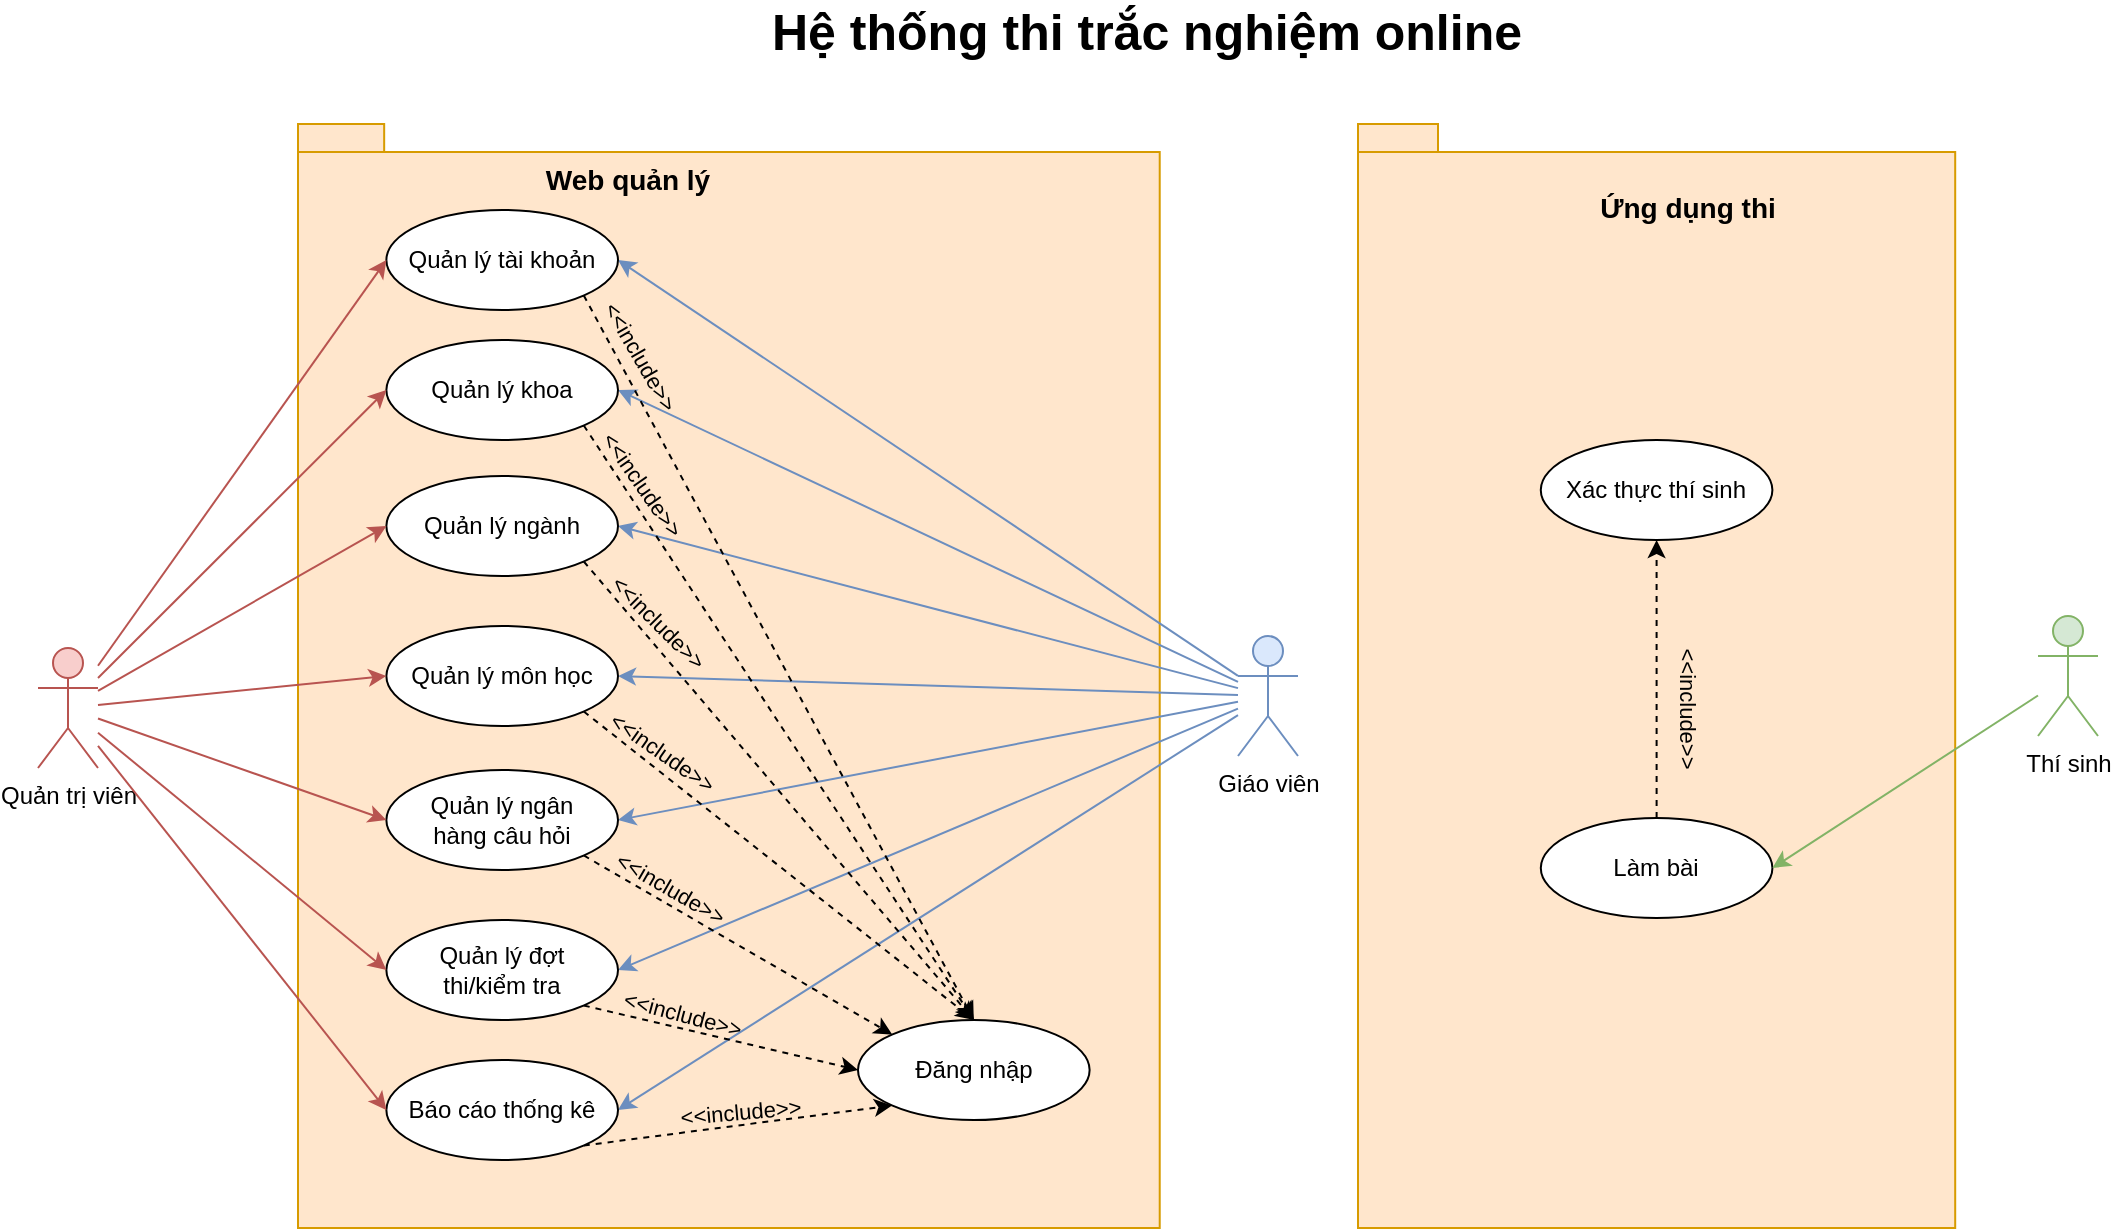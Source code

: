 <mxfile version="22.1.16" type="device">
  <diagram name="Page-1" id="0lanwQIMbhzFxu3wQ_ti">
    <mxGraphModel dx="1500" dy="887" grid="1" gridSize="10" guides="1" tooltips="1" connect="1" arrows="1" fold="1" page="1" pageScale="1" pageWidth="850" pageHeight="1100" math="0" shadow="0">
      <root>
        <mxCell id="0" />
        <mxCell id="1" parent="0" />
        <mxCell id="yOAzOKbq7As--M0zjiVG-7" value="" style="shape=folder;fontStyle=1;spacingTop=10;tabWidth=40;tabHeight=14;tabPosition=left;html=1;whiteSpace=wrap;fillColor=#ffe6cc;strokeColor=#d79b00;" vertex="1" parent="1">
          <mxGeometry x="160" y="202" width="430.86" height="552" as="geometry" />
        </mxCell>
        <mxCell id="yOAzOKbq7As--M0zjiVG-1" value="Quản trị viên" style="shape=umlActor;verticalLabelPosition=bottom;verticalAlign=top;html=1;outlineConnect=0;fillColor=#f8cecc;strokeColor=#b85450;" vertex="1" parent="1">
          <mxGeometry x="30" y="464" width="30" height="60" as="geometry" />
        </mxCell>
        <mxCell id="yOAzOKbq7As--M0zjiVG-39" style="edgeStyle=none;shape=connector;rounded=0;orthogonalLoop=1;jettySize=auto;html=1;entryX=1;entryY=0.5;entryDx=0;entryDy=0;labelBackgroundColor=default;strokeColor=#6c8ebf;align=center;verticalAlign=middle;fontFamily=Helvetica;fontSize=11;fontColor=default;endArrow=classic;fillColor=#dae8fc;" edge="1" parent="1" source="yOAzOKbq7As--M0zjiVG-2" target="yOAzOKbq7As--M0zjiVG-22">
          <mxGeometry relative="1" as="geometry" />
        </mxCell>
        <mxCell id="yOAzOKbq7As--M0zjiVG-40" style="edgeStyle=none;shape=connector;rounded=0;orthogonalLoop=1;jettySize=auto;html=1;entryX=1;entryY=0.5;entryDx=0;entryDy=0;labelBackgroundColor=default;strokeColor=#6c8ebf;align=center;verticalAlign=middle;fontFamily=Helvetica;fontSize=11;fontColor=default;endArrow=classic;fillColor=#dae8fc;" edge="1" parent="1" source="yOAzOKbq7As--M0zjiVG-2" target="yOAzOKbq7As--M0zjiVG-18">
          <mxGeometry relative="1" as="geometry" />
        </mxCell>
        <mxCell id="yOAzOKbq7As--M0zjiVG-41" style="edgeStyle=none;shape=connector;rounded=0;orthogonalLoop=1;jettySize=auto;html=1;entryX=1;entryY=0.5;entryDx=0;entryDy=0;labelBackgroundColor=default;strokeColor=#6c8ebf;align=center;verticalAlign=middle;fontFamily=Helvetica;fontSize=11;fontColor=default;endArrow=classic;fillColor=#dae8fc;" edge="1" parent="1" source="yOAzOKbq7As--M0zjiVG-2" target="yOAzOKbq7As--M0zjiVG-20">
          <mxGeometry relative="1" as="geometry" />
        </mxCell>
        <mxCell id="yOAzOKbq7As--M0zjiVG-42" style="edgeStyle=none;shape=connector;rounded=0;orthogonalLoop=1;jettySize=auto;html=1;entryX=1;entryY=0.5;entryDx=0;entryDy=0;labelBackgroundColor=default;strokeColor=#6c8ebf;align=center;verticalAlign=middle;fontFamily=Helvetica;fontSize=11;fontColor=default;endArrow=classic;fillColor=#dae8fc;" edge="1" parent="1" source="yOAzOKbq7As--M0zjiVG-2" target="yOAzOKbq7As--M0zjiVG-21">
          <mxGeometry relative="1" as="geometry" />
        </mxCell>
        <mxCell id="yOAzOKbq7As--M0zjiVG-43" style="edgeStyle=none;shape=connector;rounded=0;orthogonalLoop=1;jettySize=auto;html=1;entryX=1;entryY=0.5;entryDx=0;entryDy=0;labelBackgroundColor=default;strokeColor=#6c8ebf;align=center;verticalAlign=middle;fontFamily=Helvetica;fontSize=11;fontColor=default;endArrow=classic;fillColor=#dae8fc;" edge="1" parent="1" source="yOAzOKbq7As--M0zjiVG-2" target="yOAzOKbq7As--M0zjiVG-23">
          <mxGeometry relative="1" as="geometry" />
        </mxCell>
        <mxCell id="yOAzOKbq7As--M0zjiVG-44" style="edgeStyle=none;shape=connector;rounded=0;orthogonalLoop=1;jettySize=auto;html=1;entryX=1;entryY=0.5;entryDx=0;entryDy=0;labelBackgroundColor=default;strokeColor=#6c8ebf;align=center;verticalAlign=middle;fontFamily=Helvetica;fontSize=11;fontColor=default;endArrow=classic;fillColor=#dae8fc;" edge="1" parent="1" source="yOAzOKbq7As--M0zjiVG-2" target="yOAzOKbq7As--M0zjiVG-24">
          <mxGeometry relative="1" as="geometry" />
        </mxCell>
        <mxCell id="yOAzOKbq7As--M0zjiVG-45" style="edgeStyle=none;shape=connector;rounded=0;orthogonalLoop=1;jettySize=auto;html=1;entryX=1;entryY=0.5;entryDx=0;entryDy=0;labelBackgroundColor=default;strokeColor=#6c8ebf;align=center;verticalAlign=middle;fontFamily=Helvetica;fontSize=11;fontColor=default;endArrow=classic;fillColor=#dae8fc;" edge="1" parent="1" source="yOAzOKbq7As--M0zjiVG-2" target="yOAzOKbq7As--M0zjiVG-25">
          <mxGeometry relative="1" as="geometry" />
        </mxCell>
        <mxCell id="yOAzOKbq7As--M0zjiVG-2" value="Giáo viên" style="shape=umlActor;verticalLabelPosition=bottom;verticalAlign=top;html=1;outlineConnect=0;fillColor=#dae8fc;strokeColor=#6c8ebf;" vertex="1" parent="1">
          <mxGeometry x="630" y="458" width="30" height="60" as="geometry" />
        </mxCell>
        <mxCell id="yOAzOKbq7As--M0zjiVG-3" value="Thí sinh" style="shape=umlActor;verticalLabelPosition=bottom;verticalAlign=top;html=1;outlineConnect=0;fillColor=#d5e8d4;strokeColor=#82b366;" vertex="1" parent="1">
          <mxGeometry x="1030" y="448" width="30" height="60" as="geometry" />
        </mxCell>
        <mxCell id="yOAzOKbq7As--M0zjiVG-5" value="&lt;b&gt;&lt;font style=&quot;font-size: 25px;&quot;&gt;Hệ thống thi trắc nghiệm online&lt;/font&gt;&lt;/b&gt;" style="text;html=1;strokeColor=none;fillColor=none;align=center;verticalAlign=middle;whiteSpace=wrap;rounded=0;" vertex="1" parent="1">
          <mxGeometry x="160" y="140" width="848.6" height="30" as="geometry" />
        </mxCell>
        <mxCell id="yOAzOKbq7As--M0zjiVG-9" value="" style="shape=folder;fontStyle=1;spacingTop=10;tabWidth=40;tabHeight=14;tabPosition=left;html=1;whiteSpace=wrap;fillColor=#ffe6cc;strokeColor=#d79b00;" vertex="1" parent="1">
          <mxGeometry x="690" y="202" width="298.6" height="552" as="geometry" />
        </mxCell>
        <mxCell id="yOAzOKbq7As--M0zjiVG-11" value="&lt;b&gt;&lt;font style=&quot;font-size: 14px;&quot;&gt;Web quản lý&lt;/font&gt;&lt;/b&gt;" style="text;html=1;strokeColor=none;fillColor=none;align=center;verticalAlign=middle;whiteSpace=wrap;rounded=0;" vertex="1" parent="1">
          <mxGeometry x="140" y="215" width="370" height="30" as="geometry" />
        </mxCell>
        <mxCell id="yOAzOKbq7As--M0zjiVG-12" value="&lt;span style=&quot;font-size: 14px;&quot;&gt;&lt;b&gt;Ứng dụng thi&lt;/b&gt;&lt;/span&gt;" style="text;html=1;strokeColor=none;fillColor=none;align=center;verticalAlign=middle;whiteSpace=wrap;rounded=0;" vertex="1" parent="1">
          <mxGeometry x="670" y="229" width="370" height="30" as="geometry" />
        </mxCell>
        <mxCell id="yOAzOKbq7As--M0zjiVG-60" style="edgeStyle=none;shape=connector;rounded=0;orthogonalLoop=1;jettySize=auto;html=1;entryX=0.5;entryY=1;entryDx=0;entryDy=0;dashed=1;labelBackgroundColor=default;strokeColor=default;align=center;verticalAlign=middle;fontFamily=Helvetica;fontSize=11;fontColor=default;endArrow=classic;" edge="1" parent="1" source="yOAzOKbq7As--M0zjiVG-13" target="yOAzOKbq7As--M0zjiVG-14">
          <mxGeometry relative="1" as="geometry" />
        </mxCell>
        <mxCell id="yOAzOKbq7As--M0zjiVG-13" value="Làm bài" style="ellipse;whiteSpace=wrap;html=1;" vertex="1" parent="1">
          <mxGeometry x="781.4" y="549" width="115.81" height="50" as="geometry" />
        </mxCell>
        <mxCell id="yOAzOKbq7As--M0zjiVG-14" value="Xác thực thí sinh" style="ellipse;whiteSpace=wrap;html=1;" vertex="1" parent="1">
          <mxGeometry x="781.39" y="360" width="115.81" height="50" as="geometry" />
        </mxCell>
        <mxCell id="yOAzOKbq7As--M0zjiVG-16" style="rounded=0;orthogonalLoop=1;jettySize=auto;html=1;entryX=1;entryY=0.5;entryDx=0;entryDy=0;fillColor=#d5e8d4;strokeColor=#82b366;" edge="1" parent="1" source="yOAzOKbq7As--M0zjiVG-3" target="yOAzOKbq7As--M0zjiVG-13">
          <mxGeometry relative="1" as="geometry" />
        </mxCell>
        <mxCell id="yOAzOKbq7As--M0zjiVG-17" value="Đăng nhập" style="ellipse;whiteSpace=wrap;html=1;" vertex="1" parent="1">
          <mxGeometry x="440" y="650" width="115.81" height="50" as="geometry" />
        </mxCell>
        <mxCell id="yOAzOKbq7As--M0zjiVG-47" style="edgeStyle=none;shape=connector;rounded=0;orthogonalLoop=1;jettySize=auto;html=1;exitX=1;exitY=1;exitDx=0;exitDy=0;entryX=0.5;entryY=0;entryDx=0;entryDy=0;labelBackgroundColor=default;align=center;verticalAlign=middle;fontFamily=Helvetica;fontSize=11;fontColor=default;endArrow=classic;dashed=1;" edge="1" parent="1" source="yOAzOKbq7As--M0zjiVG-18" target="yOAzOKbq7As--M0zjiVG-17">
          <mxGeometry relative="1" as="geometry" />
        </mxCell>
        <mxCell id="yOAzOKbq7As--M0zjiVG-18" value="Quản lý khoa" style="ellipse;whiteSpace=wrap;html=1;" vertex="1" parent="1">
          <mxGeometry x="204.19" y="310" width="115.81" height="50" as="geometry" />
        </mxCell>
        <mxCell id="yOAzOKbq7As--M0zjiVG-48" style="edgeStyle=none;shape=connector;rounded=0;orthogonalLoop=1;jettySize=auto;html=1;exitX=1;exitY=1;exitDx=0;exitDy=0;entryX=0.5;entryY=0;entryDx=0;entryDy=0;labelBackgroundColor=default;align=center;verticalAlign=middle;fontFamily=Helvetica;fontSize=11;fontColor=default;endArrow=classic;dashed=1;" edge="1" parent="1" source="yOAzOKbq7As--M0zjiVG-20" target="yOAzOKbq7As--M0zjiVG-17">
          <mxGeometry relative="1" as="geometry" />
        </mxCell>
        <mxCell id="yOAzOKbq7As--M0zjiVG-20" value="Quản lý ngành" style="ellipse;whiteSpace=wrap;html=1;" vertex="1" parent="1">
          <mxGeometry x="204.19" y="378" width="115.81" height="50" as="geometry" />
        </mxCell>
        <mxCell id="yOAzOKbq7As--M0zjiVG-49" style="edgeStyle=none;shape=connector;rounded=0;orthogonalLoop=1;jettySize=auto;html=1;exitX=1;exitY=1;exitDx=0;exitDy=0;entryX=0.5;entryY=0;entryDx=0;entryDy=0;labelBackgroundColor=default;align=center;verticalAlign=middle;fontFamily=Helvetica;fontSize=11;fontColor=default;endArrow=classic;dashed=1;" edge="1" parent="1" source="yOAzOKbq7As--M0zjiVG-21" target="yOAzOKbq7As--M0zjiVG-17">
          <mxGeometry relative="1" as="geometry" />
        </mxCell>
        <mxCell id="yOAzOKbq7As--M0zjiVG-21" value="Quản lý môn học" style="ellipse;whiteSpace=wrap;html=1;" vertex="1" parent="1">
          <mxGeometry x="204.19" y="453" width="115.81" height="50" as="geometry" />
        </mxCell>
        <mxCell id="yOAzOKbq7As--M0zjiVG-46" style="edgeStyle=none;shape=connector;rounded=0;orthogonalLoop=1;jettySize=auto;html=1;exitX=1;exitY=1;exitDx=0;exitDy=0;entryX=0.5;entryY=0;entryDx=0;entryDy=0;labelBackgroundColor=default;align=center;verticalAlign=middle;fontFamily=Helvetica;fontSize=11;fontColor=default;endArrow=classic;dashed=1;" edge="1" parent="1" source="yOAzOKbq7As--M0zjiVG-22" target="yOAzOKbq7As--M0zjiVG-17">
          <mxGeometry relative="1" as="geometry" />
        </mxCell>
        <mxCell id="yOAzOKbq7As--M0zjiVG-22" value="Quản lý tài khoản" style="ellipse;whiteSpace=wrap;html=1;" vertex="1" parent="1">
          <mxGeometry x="204.19" y="245" width="115.81" height="50" as="geometry" />
        </mxCell>
        <mxCell id="yOAzOKbq7As--M0zjiVG-50" style="edgeStyle=none;shape=connector;rounded=0;orthogonalLoop=1;jettySize=auto;html=1;exitX=1;exitY=1;exitDx=0;exitDy=0;entryX=0;entryY=0;entryDx=0;entryDy=0;dashed=1;labelBackgroundColor=default;strokeColor=default;align=center;verticalAlign=middle;fontFamily=Helvetica;fontSize=11;fontColor=default;endArrow=classic;" edge="1" parent="1" source="yOAzOKbq7As--M0zjiVG-23" target="yOAzOKbq7As--M0zjiVG-17">
          <mxGeometry relative="1" as="geometry" />
        </mxCell>
        <mxCell id="yOAzOKbq7As--M0zjiVG-23" value="Quản lý ngân&lt;br&gt;hàng câu hỏi" style="ellipse;whiteSpace=wrap;html=1;" vertex="1" parent="1">
          <mxGeometry x="204.19" y="525" width="115.81" height="50" as="geometry" />
        </mxCell>
        <mxCell id="yOAzOKbq7As--M0zjiVG-51" style="edgeStyle=none;shape=connector;rounded=0;orthogonalLoop=1;jettySize=auto;html=1;exitX=1;exitY=1;exitDx=0;exitDy=0;entryX=0;entryY=0.5;entryDx=0;entryDy=0;dashed=1;labelBackgroundColor=default;strokeColor=default;align=center;verticalAlign=middle;fontFamily=Helvetica;fontSize=11;fontColor=default;endArrow=classic;" edge="1" parent="1" source="yOAzOKbq7As--M0zjiVG-24" target="yOAzOKbq7As--M0zjiVG-17">
          <mxGeometry relative="1" as="geometry" />
        </mxCell>
        <mxCell id="yOAzOKbq7As--M0zjiVG-24" value="Quản lý đợt&lt;br&gt;thi/kiểm tra" style="ellipse;whiteSpace=wrap;html=1;" vertex="1" parent="1">
          <mxGeometry x="204.19" y="600" width="115.81" height="50" as="geometry" />
        </mxCell>
        <mxCell id="yOAzOKbq7As--M0zjiVG-52" style="edgeStyle=none;shape=connector;rounded=0;orthogonalLoop=1;jettySize=auto;html=1;exitX=1;exitY=1;exitDx=0;exitDy=0;entryX=0;entryY=1;entryDx=0;entryDy=0;dashed=1;labelBackgroundColor=default;strokeColor=default;align=center;verticalAlign=middle;fontFamily=Helvetica;fontSize=11;fontColor=default;endArrow=classic;" edge="1" parent="1" source="yOAzOKbq7As--M0zjiVG-25" target="yOAzOKbq7As--M0zjiVG-17">
          <mxGeometry relative="1" as="geometry" />
        </mxCell>
        <mxCell id="yOAzOKbq7As--M0zjiVG-25" value="Báo cáo thống kê" style="ellipse;whiteSpace=wrap;html=1;" vertex="1" parent="1">
          <mxGeometry x="204.19" y="670" width="115.81" height="50" as="geometry" />
        </mxCell>
        <mxCell id="yOAzOKbq7As--M0zjiVG-26" style="edgeStyle=none;shape=connector;rounded=0;orthogonalLoop=1;jettySize=auto;html=1;entryX=0;entryY=0.5;entryDx=0;entryDy=0;labelBackgroundColor=default;strokeColor=#b85450;align=center;verticalAlign=middle;fontFamily=Helvetica;fontSize=11;fontColor=default;endArrow=classic;fillColor=#f8cecc;" edge="1" parent="1" source="yOAzOKbq7As--M0zjiVG-1" target="yOAzOKbq7As--M0zjiVG-22">
          <mxGeometry relative="1" as="geometry" />
        </mxCell>
        <mxCell id="yOAzOKbq7As--M0zjiVG-27" style="edgeStyle=none;shape=connector;rounded=0;orthogonalLoop=1;jettySize=auto;html=1;entryX=0;entryY=0.5;entryDx=0;entryDy=0;labelBackgroundColor=default;strokeColor=#b85450;align=center;verticalAlign=middle;fontFamily=Helvetica;fontSize=11;fontColor=default;endArrow=classic;fillColor=#f8cecc;" edge="1" parent="1" source="yOAzOKbq7As--M0zjiVG-1" target="yOAzOKbq7As--M0zjiVG-18">
          <mxGeometry relative="1" as="geometry" />
        </mxCell>
        <mxCell id="yOAzOKbq7As--M0zjiVG-28" style="edgeStyle=none;shape=connector;rounded=0;orthogonalLoop=1;jettySize=auto;html=1;entryX=0;entryY=0.5;entryDx=0;entryDy=0;labelBackgroundColor=default;strokeColor=#b85450;align=center;verticalAlign=middle;fontFamily=Helvetica;fontSize=11;fontColor=default;endArrow=classic;fillColor=#f8cecc;" edge="1" parent="1" source="yOAzOKbq7As--M0zjiVG-1" target="yOAzOKbq7As--M0zjiVG-20">
          <mxGeometry relative="1" as="geometry" />
        </mxCell>
        <mxCell id="yOAzOKbq7As--M0zjiVG-29" style="edgeStyle=none;shape=connector;rounded=0;orthogonalLoop=1;jettySize=auto;html=1;entryX=0;entryY=0.5;entryDx=0;entryDy=0;labelBackgroundColor=default;strokeColor=#b85450;align=center;verticalAlign=middle;fontFamily=Helvetica;fontSize=11;fontColor=default;endArrow=classic;fillColor=#f8cecc;" edge="1" parent="1" source="yOAzOKbq7As--M0zjiVG-1" target="yOAzOKbq7As--M0zjiVG-21">
          <mxGeometry relative="1" as="geometry" />
        </mxCell>
        <mxCell id="yOAzOKbq7As--M0zjiVG-36" style="edgeStyle=none;shape=connector;rounded=0;orthogonalLoop=1;jettySize=auto;html=1;entryX=0;entryY=0.5;entryDx=0;entryDy=0;labelBackgroundColor=default;strokeColor=#b85450;align=center;verticalAlign=middle;fontFamily=Helvetica;fontSize=11;fontColor=default;endArrow=classic;fillColor=#f8cecc;" edge="1" parent="1" source="yOAzOKbq7As--M0zjiVG-1" target="yOAzOKbq7As--M0zjiVG-23">
          <mxGeometry relative="1" as="geometry" />
        </mxCell>
        <mxCell id="yOAzOKbq7As--M0zjiVG-37" style="edgeStyle=none;shape=connector;rounded=0;orthogonalLoop=1;jettySize=auto;html=1;entryX=0;entryY=0.5;entryDx=0;entryDy=0;labelBackgroundColor=default;strokeColor=#b85450;align=center;verticalAlign=middle;fontFamily=Helvetica;fontSize=11;fontColor=default;endArrow=classic;fillColor=#f8cecc;" edge="1" parent="1" source="yOAzOKbq7As--M0zjiVG-1" target="yOAzOKbq7As--M0zjiVG-24">
          <mxGeometry relative="1" as="geometry" />
        </mxCell>
        <mxCell id="yOAzOKbq7As--M0zjiVG-38" style="edgeStyle=none;shape=connector;rounded=0;orthogonalLoop=1;jettySize=auto;html=1;entryX=0;entryY=0.5;entryDx=0;entryDy=0;labelBackgroundColor=default;strokeColor=#b85450;align=center;verticalAlign=middle;fontFamily=Helvetica;fontSize=11;fontColor=default;endArrow=classic;fillColor=#f8cecc;" edge="1" parent="1" source="yOAzOKbq7As--M0zjiVG-1" target="yOAzOKbq7As--M0zjiVG-25">
          <mxGeometry relative="1" as="geometry" />
        </mxCell>
        <mxCell id="yOAzOKbq7As--M0zjiVG-53" value="&amp;lt;&amp;lt;include&amp;gt;&amp;gt;" style="text;html=1;align=center;verticalAlign=middle;resizable=0;points=[];autosize=1;strokeColor=none;fillColor=none;fontSize=11;fontFamily=Helvetica;fontColor=default;rotation=-5;" vertex="1" parent="1">
          <mxGeometry x="341" y="681" width="80" height="30" as="geometry" />
        </mxCell>
        <mxCell id="yOAzOKbq7As--M0zjiVG-54" value="&amp;lt;&amp;lt;include&amp;gt;&amp;gt;" style="text;html=1;align=center;verticalAlign=middle;resizable=0;points=[];autosize=1;strokeColor=none;fillColor=none;fontSize=11;fontFamily=Helvetica;fontColor=default;rotation=15;" vertex="1" parent="1">
          <mxGeometry x="312" y="632" width="80" height="30" as="geometry" />
        </mxCell>
        <mxCell id="yOAzOKbq7As--M0zjiVG-55" value="&amp;lt;&amp;lt;include&amp;gt;&amp;gt;" style="text;html=1;align=center;verticalAlign=middle;resizable=0;points=[];autosize=1;strokeColor=none;fillColor=none;fontSize=11;fontFamily=Helvetica;fontColor=default;rotation=30;" vertex="1" parent="1">
          <mxGeometry x="306" y="569" width="80" height="30" as="geometry" />
        </mxCell>
        <mxCell id="yOAzOKbq7As--M0zjiVG-56" value="&amp;lt;&amp;lt;include&amp;gt;&amp;gt;" style="text;html=1;align=center;verticalAlign=middle;resizable=0;points=[];autosize=1;strokeColor=none;fillColor=none;fontSize=11;fontFamily=Helvetica;fontColor=default;rotation=35;" vertex="1" parent="1">
          <mxGeometry x="302" y="501" width="80" height="30" as="geometry" />
        </mxCell>
        <mxCell id="yOAzOKbq7As--M0zjiVG-57" value="&amp;lt;&amp;lt;include&amp;gt;&amp;gt;" style="text;html=1;align=center;verticalAlign=middle;resizable=0;points=[];autosize=1;strokeColor=none;fillColor=none;fontSize=11;fontFamily=Helvetica;fontColor=default;rotation=45;" vertex="1" parent="1">
          <mxGeometry x="300" y="436" width="80" height="30" as="geometry" />
        </mxCell>
        <mxCell id="yOAzOKbq7As--M0zjiVG-58" value="&amp;lt;&amp;lt;include&amp;gt;&amp;gt;" style="text;html=1;align=center;verticalAlign=middle;resizable=0;points=[];autosize=1;strokeColor=none;fillColor=none;fontSize=11;fontFamily=Helvetica;fontColor=default;rotation=55;" vertex="1" parent="1">
          <mxGeometry x="292" y="367" width="80" height="30" as="geometry" />
        </mxCell>
        <mxCell id="yOAzOKbq7As--M0zjiVG-59" value="&amp;lt;&amp;lt;include&amp;gt;&amp;gt;" style="text;html=1;align=center;verticalAlign=middle;resizable=0;points=[];autosize=1;strokeColor=none;fillColor=none;fontSize=11;fontFamily=Helvetica;fontColor=default;rotation=60;" vertex="1" parent="1">
          <mxGeometry x="291" y="303" width="80" height="30" as="geometry" />
        </mxCell>
        <mxCell id="yOAzOKbq7As--M0zjiVG-61" value="&amp;lt;&amp;lt;include&amp;gt;&amp;gt;" style="text;html=1;align=center;verticalAlign=middle;resizable=0;points=[];autosize=1;strokeColor=none;fillColor=none;fontSize=11;fontFamily=Helvetica;fontColor=default;rotation=90;" vertex="1" parent="1">
          <mxGeometry x="815" y="479" width="80" height="30" as="geometry" />
        </mxCell>
      </root>
    </mxGraphModel>
  </diagram>
</mxfile>
